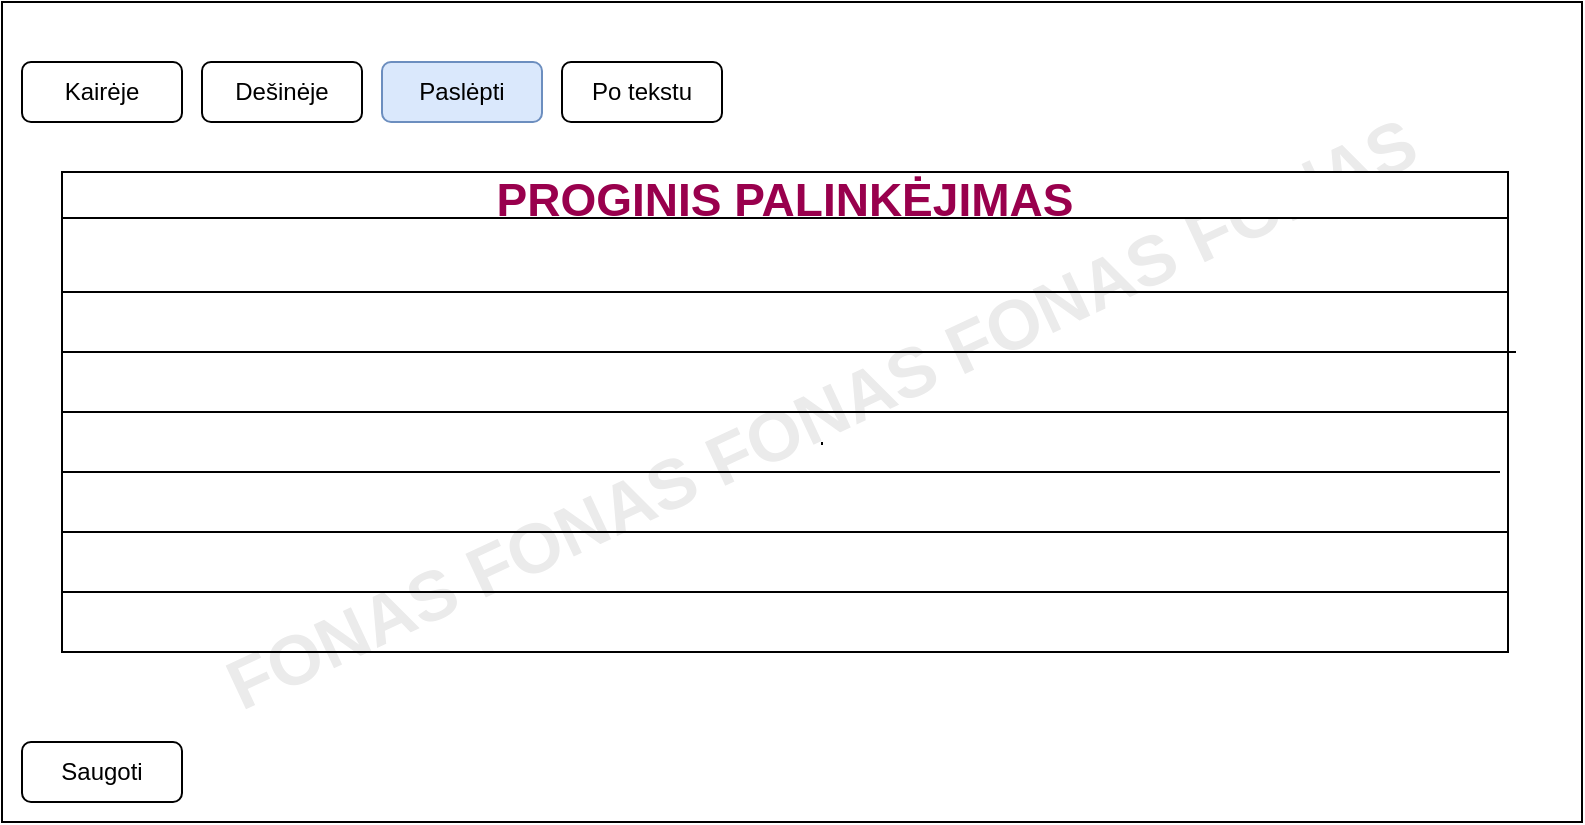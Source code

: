 <mxfile version="15.9.4" type="device"><diagram id="2rWLhKvzPVcl-__09LK_" name="Page-1"><mxGraphModel dx="1038" dy="525" grid="0" gridSize="10" guides="1" tooltips="1" connect="1" arrows="1" fold="1" page="1" pageScale="1" pageWidth="850" pageHeight="1100" math="0" shadow="0"><root><mxCell id="0"/><mxCell id="1" parent="0"/><mxCell id="y0Ho28reR12BQXRR-1Zv-2" value="" style="rounded=0;whiteSpace=wrap;html=1;" parent="1" vertex="1"><mxGeometry x="40" y="100" width="790" height="410" as="geometry"/></mxCell><mxCell id="y0Ho28reR12BQXRR-1Zv-3" value="Kairėje" style="rounded=1;whiteSpace=wrap;html=1;" parent="1" vertex="1"><mxGeometry x="50" y="130" width="80" height="30" as="geometry"/></mxCell><mxCell id="y0Ho28reR12BQXRR-1Zv-4" value="Dešinėje" style="rounded=1;whiteSpace=wrap;html=1;" parent="1" vertex="1"><mxGeometry x="140" y="130" width="80" height="30" as="geometry"/></mxCell><mxCell id="y0Ho28reR12BQXRR-1Zv-5" value="Paslėpti&lt;span style=&quot;color: rgba(0 , 0 , 0 , 0) ; font-family: monospace ; font-size: 0px&quot;&gt;%3CmxGraphModel%3E%3Croot%3E%3CmxCell%20id%3D%220%22%2F%3E%3CmxCell%20id%3D%221%22%20parent%3D%220%22%2F%3E%3CmxCell%20id%3D%222%22%20value%3D%22Kair%C4%97je%22%20style%3D%22rounded%3D1%3BwhiteSpace%3Dwrap%3Bhtml%3D1%3B%22%20vertex%3D%221%22%20parent%3D%221%22%3E%3CmxGeometry%20x%3D%2250%22%20y%3D%22130%22%20width%3D%2280%22%20height%3D%2230%22%20as%3D%22geometry%22%2F%3E%3C%2FmxCell%3E%3C%2Froot%3E%3C%2FmxGraphModel%3E&lt;/span&gt;" style="rounded=1;whiteSpace=wrap;html=1;fillColor=#dae8fc;strokeColor=#6c8ebf;" parent="1" vertex="1"><mxGeometry x="230" y="130" width="80" height="30" as="geometry"/></mxCell><mxCell id="y0Ho28reR12BQXRR-1Zv-6" value="Po tekstu" style="rounded=1;whiteSpace=wrap;html=1;" parent="1" vertex="1"><mxGeometry x="320" y="130" width="80" height="30" as="geometry"/></mxCell><mxCell id="y0Ho28reR12BQXRR-1Zv-8" value="FONAS FONAS FONAS FONAS FONAS" style="text;html=1;strokeColor=none;fillColor=none;align=center;verticalAlign=middle;whiteSpace=wrap;rounded=0;rotation=-25;fontColor=#EBEBEB;fontStyle=1;fontSize=35;" parent="1" vertex="1"><mxGeometry x="64.38" y="290" width="771.24" height="30" as="geometry"/></mxCell><mxCell id="y0Ho28reR12BQXRR-1Zv-11" value="" style="endArrow=none;html=1;rounded=0;fontSize=23;fontColor=#99004D;" parent="1" source="y0Ho28reR12BQXRR-1Zv-8" edge="1"><mxGeometry width="50" height="50" relative="1" as="geometry"><mxPoint x="400" y="370" as="sourcePoint"/><mxPoint x="450" y="320" as="targetPoint"/></mxGeometry></mxCell><mxCell id="y0Ho28reR12BQXRR-1Zv-13" value="PROGINIS PALINKĖJIMAS" style="swimlane;fontSize=23;fontColor=#99004D;" parent="1" vertex="1"><mxGeometry x="70" y="185" width="723" height="240" as="geometry"/></mxCell><mxCell id="y0Ho28reR12BQXRR-1Zv-28" value="" style="endArrow=none;html=1;rounded=0;fontSize=23;fontColor=#9C8689;exitX=0;exitY=0.25;exitDx=0;exitDy=0;" parent="y0Ho28reR12BQXRR-1Zv-13" edge="1"><mxGeometry width="50" height="50" relative="1" as="geometry"><mxPoint y="210" as="sourcePoint"/><mxPoint x="723" y="210" as="targetPoint"/></mxGeometry></mxCell><mxCell id="y0Ho28reR12BQXRR-1Zv-27" value="" style="endArrow=none;html=1;rounded=0;fontSize=23;fontColor=#9C8689;entryX=1;entryY=0.75;entryDx=0;entryDy=0;exitX=0;exitY=0.25;exitDx=0;exitDy=0;" parent="y0Ho28reR12BQXRR-1Zv-13" target="y0Ho28reR12BQXRR-1Zv-13" edge="1"><mxGeometry width="50" height="50" relative="1" as="geometry"><mxPoint y="180" as="sourcePoint"/><mxPoint x="490" y="180" as="targetPoint"/></mxGeometry></mxCell><mxCell id="y0Ho28reR12BQXRR-1Zv-26" value="" style="endArrow=none;html=1;rounded=0;fontSize=23;fontColor=#9C8689;exitX=0;exitY=0.25;exitDx=0;exitDy=0;" parent="y0Ho28reR12BQXRR-1Zv-13" edge="1"><mxGeometry width="50" height="50" relative="1" as="geometry"><mxPoint y="150" as="sourcePoint"/><mxPoint x="719" y="150" as="targetPoint"/></mxGeometry></mxCell><mxCell id="y0Ho28reR12BQXRR-1Zv-25" value="" style="endArrow=none;html=1;rounded=0;fontSize=23;fontColor=#9C8689;entryX=1;entryY=0.5;entryDx=0;entryDy=0;exitX=0;exitY=0.25;exitDx=0;exitDy=0;" parent="y0Ho28reR12BQXRR-1Zv-13" target="y0Ho28reR12BQXRR-1Zv-13" edge="1"><mxGeometry width="50" height="50" relative="1" as="geometry"><mxPoint y="120" as="sourcePoint"/><mxPoint x="490" y="120" as="targetPoint"/></mxGeometry></mxCell><mxCell id="y0Ho28reR12BQXRR-1Zv-24" value="" style="endArrow=none;html=1;rounded=0;fontSize=23;fontColor=#9C8689;exitX=0;exitY=0.25;exitDx=0;exitDy=0;" parent="y0Ho28reR12BQXRR-1Zv-13" edge="1"><mxGeometry width="50" height="50" relative="1" as="geometry"><mxPoint y="90" as="sourcePoint"/><mxPoint x="727" y="90" as="targetPoint"/></mxGeometry></mxCell><mxCell id="y0Ho28reR12BQXRR-1Zv-22" value="" style="endArrow=none;html=1;rounded=0;fontSize=23;fontColor=#9C8689;entryX=1;entryY=0.25;entryDx=0;entryDy=0;" parent="y0Ho28reR12BQXRR-1Zv-13" target="y0Ho28reR12BQXRR-1Zv-13" edge="1"><mxGeometry width="50" height="50" relative="1" as="geometry"><mxPoint y="60" as="sourcePoint"/><mxPoint x="490" y="60" as="targetPoint"/></mxGeometry></mxCell><mxCell id="y0Ho28reR12BQXRR-1Zv-20" value="Saugoti" style="rounded=1;whiteSpace=wrap;html=1;" parent="1" vertex="1"><mxGeometry x="50" y="470" width="80" height="30" as="geometry"/></mxCell></root></mxGraphModel></diagram></mxfile>